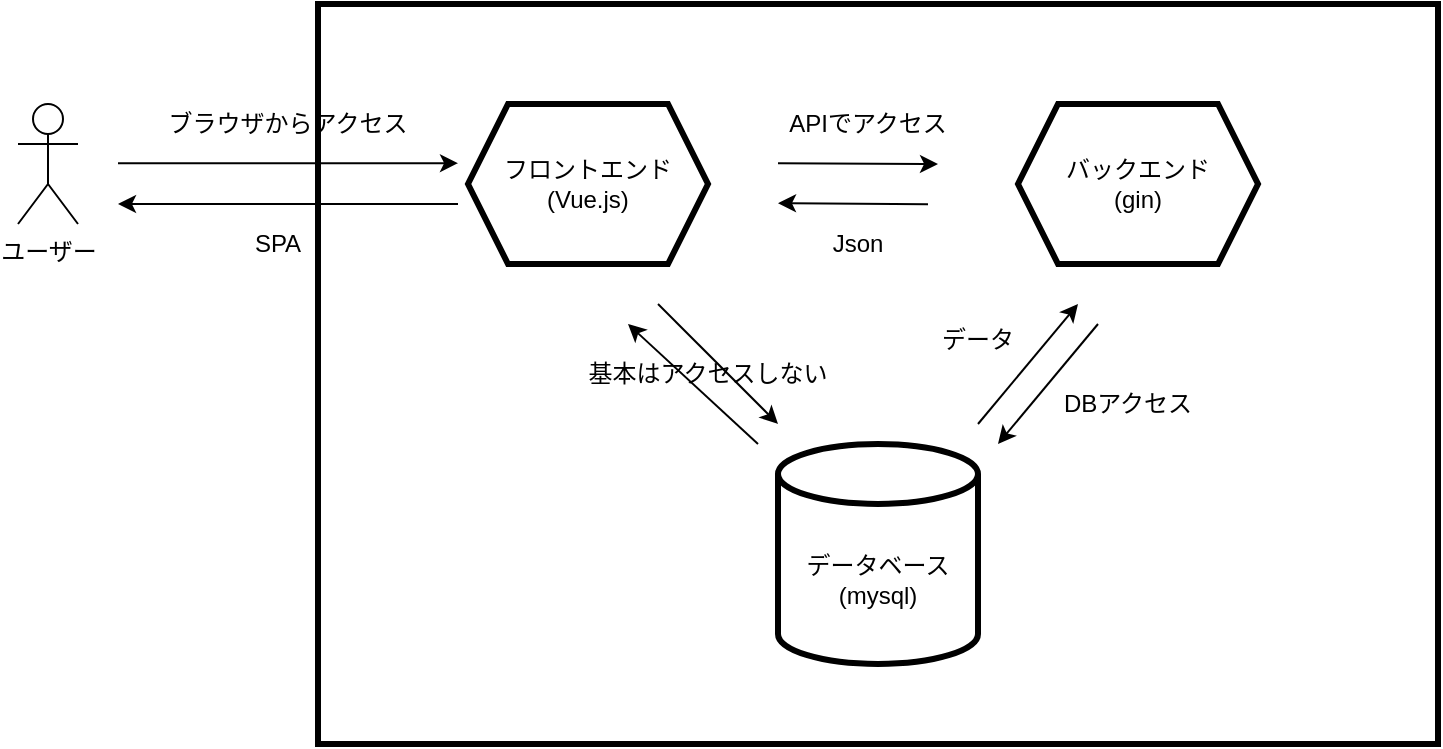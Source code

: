 <mxfile version="13.10.0" type="embed">
    <diagram id="m-Zc1UpuPPj8QaQGWfN0" name="ページ1">
        <mxGraphModel dx="918" dy="431" grid="1" gridSize="10" guides="1" tooltips="1" connect="1" arrows="1" fold="1" page="1" pageScale="1" pageWidth="850" pageHeight="1100" math="0" shadow="0">
            <root>
                <mxCell id="0"/>
                <mxCell id="1" parent="0"/>
                <mxCell id="3" value="ユーザー" style="shape=umlActor;verticalLabelPosition=bottom;verticalAlign=top;html=1;outlineConnect=0;" vertex="1" parent="1">
                    <mxGeometry x="80" y="160" width="30" height="60" as="geometry"/>
                </mxCell>
                <mxCell id="4" value="" style="endArrow=classic;html=1;" edge="1" parent="1">
                    <mxGeometry width="50" height="50" relative="1" as="geometry">
                        <mxPoint x="130" y="189.57" as="sourcePoint"/>
                        <mxPoint x="300" y="189.57" as="targetPoint"/>
                    </mxGeometry>
                </mxCell>
                <mxCell id="5" value="" style="endArrow=classic;html=1;" edge="1" parent="1">
                    <mxGeometry width="50" height="50" relative="1" as="geometry">
                        <mxPoint x="300" y="210" as="sourcePoint"/>
                        <mxPoint x="130" y="210" as="targetPoint"/>
                    </mxGeometry>
                </mxCell>
                <mxCell id="7" value="" style="rounded=0;whiteSpace=wrap;html=1;fillColor=none;strokeWidth=3;" vertex="1" parent="1">
                    <mxGeometry x="230" y="110" width="560" height="370" as="geometry"/>
                </mxCell>
                <mxCell id="8" value="データベース&lt;br&gt;(mysql)" style="shape=cylinder3;whiteSpace=wrap;html=1;boundedLbl=1;backgroundOutline=1;size=15;strokeWidth=3;fillColor=none;" vertex="1" parent="1">
                    <mxGeometry x="460" y="330" width="100" height="110" as="geometry"/>
                </mxCell>
                <mxCell id="9" value="フロントエンド&lt;br&gt;(Vue.js)" style="shape=hexagon;perimeter=hexagonPerimeter2;whiteSpace=wrap;html=1;fixedSize=1;strokeWidth=3;fillColor=none;" vertex="1" parent="1">
                    <mxGeometry x="305" y="160" width="120" height="80" as="geometry"/>
                </mxCell>
                <mxCell id="10" value="バックエンド&lt;br&gt;(gin)" style="shape=hexagon;perimeter=hexagonPerimeter2;whiteSpace=wrap;html=1;fixedSize=1;strokeWidth=3;fillColor=none;" vertex="1" parent="1">
                    <mxGeometry x="580" y="160" width="120" height="80" as="geometry"/>
                </mxCell>
                <mxCell id="11" value="" style="shape=image;imageAspect=0;aspect=fixed;verticalLabelPosition=bottom;verticalAlign=top;strokeWidth=3;fillColor=none;image=https://jp.vuejs.org/images/logo.png;" vertex="1" parent="1">
                    <mxGeometry x="280" y="240" width="70" height="70" as="geometry"/>
                </mxCell>
                <mxCell id="12" value="" style="endArrow=classic;html=1;" edge="1" parent="1">
                    <mxGeometry width="50" height="50" relative="1" as="geometry">
                        <mxPoint x="460" y="189.57" as="sourcePoint"/>
                        <mxPoint x="540" y="190" as="targetPoint"/>
                    </mxGeometry>
                </mxCell>
                <mxCell id="13" value="" style="endArrow=classic;html=1;" edge="1" parent="1">
                    <mxGeometry width="50" height="50" relative="1" as="geometry">
                        <mxPoint x="535" y="210.07" as="sourcePoint"/>
                        <mxPoint x="460" y="209.57" as="targetPoint"/>
                    </mxGeometry>
                </mxCell>
                <mxCell id="14" value="ブラウザからアクセス" style="text;html=1;strokeColor=none;fillColor=none;align=center;verticalAlign=middle;whiteSpace=wrap;rounded=0;" vertex="1" parent="1">
                    <mxGeometry x="150" y="160" width="130" height="20" as="geometry"/>
                </mxCell>
                <mxCell id="15" value="APIでアクセス" style="text;html=1;strokeColor=none;fillColor=none;align=center;verticalAlign=middle;whiteSpace=wrap;rounded=0;" vertex="1" parent="1">
                    <mxGeometry x="460" y="160" width="90" height="20" as="geometry"/>
                </mxCell>
                <mxCell id="21" value="" style="endArrow=classic;html=1;" edge="1" parent="1">
                    <mxGeometry width="50" height="50" relative="1" as="geometry">
                        <mxPoint x="560" y="320" as="sourcePoint"/>
                        <mxPoint x="610" y="260" as="targetPoint"/>
                    </mxGeometry>
                </mxCell>
                <mxCell id="23" value="" style="endArrow=classic;html=1;" edge="1" parent="1">
                    <mxGeometry width="50" height="50" relative="1" as="geometry">
                        <mxPoint x="620" y="270" as="sourcePoint"/>
                        <mxPoint x="570" y="330" as="targetPoint"/>
                    </mxGeometry>
                </mxCell>
                <mxCell id="24" value="" style="endArrow=classic;html=1;" edge="1" parent="1">
                    <mxGeometry width="50" height="50" relative="1" as="geometry">
                        <mxPoint x="450" y="330" as="sourcePoint"/>
                        <mxPoint x="385" y="270" as="targetPoint"/>
                    </mxGeometry>
                </mxCell>
                <mxCell id="25" value="" style="endArrow=classic;html=1;" edge="1" parent="1">
                    <mxGeometry width="50" height="50" relative="1" as="geometry">
                        <mxPoint x="400" y="260" as="sourcePoint"/>
                        <mxPoint x="460" y="320" as="targetPoint"/>
                    </mxGeometry>
                </mxCell>
                <mxCell id="29" value="DBアクセス" style="text;html=1;strokeColor=none;fillColor=none;align=center;verticalAlign=middle;whiteSpace=wrap;rounded=0;" vertex="1" parent="1">
                    <mxGeometry x="600" y="300" width="70" height="20" as="geometry"/>
                </mxCell>
                <mxCell id="30" value="" style="shape=image;imageAspect=0;aspect=fixed;verticalLabelPosition=bottom;verticalAlign=top;strokeWidth=3;fillColor=none;image=https://raw.githubusercontent.com/gin-gonic/logo/master/color.png;" vertex="1" parent="1">
                    <mxGeometry x="690" y="227.5" width="67.6" height="95" as="geometry"/>
                </mxCell>
                <mxCell id="31" value="基本はアクセスしない" style="text;html=1;strokeColor=none;fillColor=none;align=center;verticalAlign=middle;whiteSpace=wrap;rounded=0;" vertex="1" parent="1">
                    <mxGeometry x="360" y="287.5" width="130" height="15" as="geometry"/>
                </mxCell>
                <mxCell id="38" value="Json" style="text;html=1;strokeColor=none;fillColor=none;align=center;verticalAlign=middle;whiteSpace=wrap;rounded=0;" vertex="1" parent="1">
                    <mxGeometry x="480" y="220" width="40" height="20" as="geometry"/>
                </mxCell>
                <mxCell id="39" value="SPA" style="text;html=1;strokeColor=none;fillColor=none;align=center;verticalAlign=middle;whiteSpace=wrap;rounded=0;" vertex="1" parent="1">
                    <mxGeometry x="190" y="220" width="40" height="20" as="geometry"/>
                </mxCell>
                <mxCell id="41" value="データ" style="text;html=1;strokeColor=none;fillColor=none;align=center;verticalAlign=middle;whiteSpace=wrap;rounded=0;" vertex="1" parent="1">
                    <mxGeometry x="540" y="268" width="40" height="20" as="geometry"/>
                </mxCell>
            </root>
        </mxGraphModel>
    </diagram>
</mxfile>